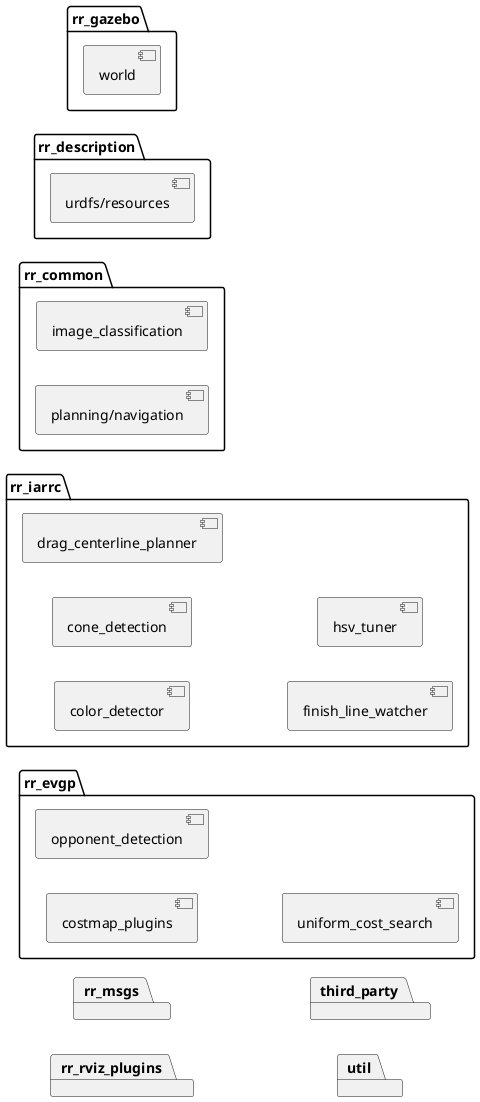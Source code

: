 @startuml
left to right direction

package rr_common {
    [image_classification]
    [planning/navigation]
}
package rr_description {
    [urdfs/resources]
}
package rr_evgp {
    [costmap_plugins]
    [opponent_detection]
    [uniform_cost_search]
}
package rr_gazebo {
    [world]
}
package rr_iarrc {
    [color_detector]
    [cone_detection]
    [drag_centerline_planner]
    [finish_line_watcher]
    [hsv_tuner]

}
package rr_msgs
package rr_rviz_plugins
package third_party
package util


@enduml